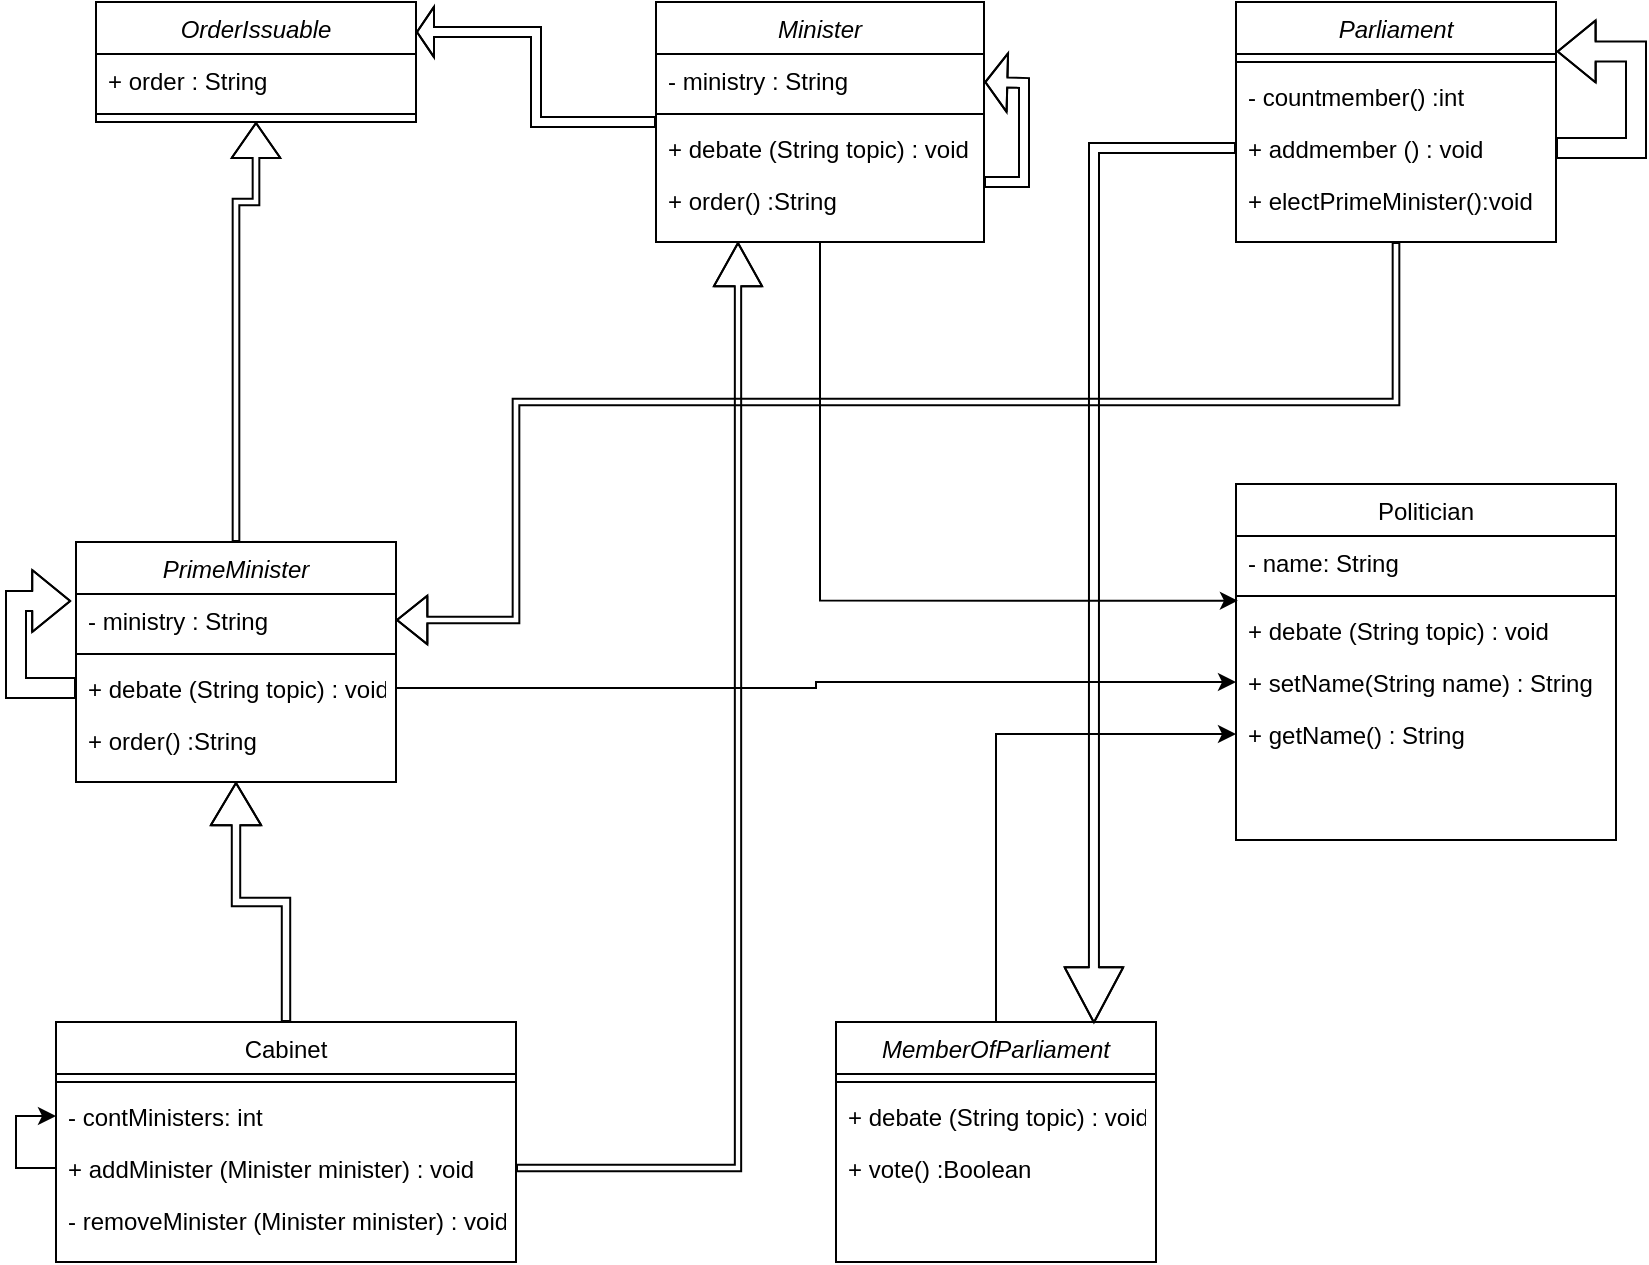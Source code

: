 <mxfile version="15.0.3" type="github">
  <diagram id="C5RBs43oDa-KdzZeNtuy" name="Page-1">
    <mxGraphModel dx="1345" dy="585" grid="1" gridSize="10" guides="1" tooltips="1" connect="1" arrows="1" fold="1" page="1" pageScale="1" pageWidth="827" pageHeight="1169" math="0" shadow="0">
      <root>
        <mxCell id="WIyWlLk6GJQsqaUBKTNV-0" />
        <mxCell id="WIyWlLk6GJQsqaUBKTNV-1" parent="WIyWlLk6GJQsqaUBKTNV-0" />
        <mxCell id="zkfFHV4jXpPFQw0GAbJ--0" value="Parliament" style="swimlane;fontStyle=2;align=center;verticalAlign=top;childLayout=stackLayout;horizontal=1;startSize=26;horizontalStack=0;resizeParent=1;resizeLast=0;collapsible=1;marginBottom=0;rounded=0;shadow=0;strokeWidth=1;" parent="WIyWlLk6GJQsqaUBKTNV-1" vertex="1">
          <mxGeometry x="620" y="40" width="160" height="120" as="geometry">
            <mxRectangle x="230" y="140" width="160" height="26" as="alternateBounds" />
          </mxGeometry>
        </mxCell>
        <mxCell id="zkfFHV4jXpPFQw0GAbJ--4" value="" style="line;html=1;strokeWidth=1;align=left;verticalAlign=middle;spacingTop=-1;spacingLeft=3;spacingRight=3;rotatable=0;labelPosition=right;points=[];portConstraint=eastwest;" parent="zkfFHV4jXpPFQw0GAbJ--0" vertex="1">
          <mxGeometry y="26" width="160" height="8" as="geometry" />
        </mxCell>
        <mxCell id="zkfFHV4jXpPFQw0GAbJ--5" value="- countmember() :int" style="text;align=left;verticalAlign=top;spacingLeft=4;spacingRight=4;overflow=hidden;rotatable=0;points=[[0,0.5],[1,0.5]];portConstraint=eastwest;" parent="zkfFHV4jXpPFQw0GAbJ--0" vertex="1">
          <mxGeometry y="34" width="160" height="26" as="geometry" />
        </mxCell>
        <mxCell id="QURcMpYa-ABvRb0TrEXG-56" style="edgeStyle=orthogonalEdgeStyle;shape=flexArrow;rounded=0;orthogonalLoop=1;jettySize=auto;html=1;exitX=1;exitY=0.5;exitDx=0;exitDy=0;entryX=1.002;entryY=0.206;entryDx=0;entryDy=0;entryPerimeter=0;" edge="1" parent="zkfFHV4jXpPFQw0GAbJ--0" source="QURcMpYa-ABvRb0TrEXG-1" target="zkfFHV4jXpPFQw0GAbJ--0">
          <mxGeometry relative="1" as="geometry">
            <Array as="points">
              <mxPoint x="200" y="73" />
              <mxPoint x="200" y="25" />
            </Array>
          </mxGeometry>
        </mxCell>
        <mxCell id="QURcMpYa-ABvRb0TrEXG-1" value="+ addmember () : void" style="text;align=left;verticalAlign=top;spacingLeft=4;spacingRight=4;overflow=hidden;rotatable=0;points=[[0,0.5],[1,0.5]];portConstraint=eastwest;" vertex="1" parent="zkfFHV4jXpPFQw0GAbJ--0">
          <mxGeometry y="60" width="160" height="26" as="geometry" />
        </mxCell>
        <mxCell id="QURcMpYa-ABvRb0TrEXG-2" value="+ electPrimeMinister():void " style="text;align=left;verticalAlign=top;spacingLeft=4;spacingRight=4;overflow=hidden;rotatable=0;points=[[0,0.5],[1,0.5]];portConstraint=eastwest;" vertex="1" parent="zkfFHV4jXpPFQw0GAbJ--0">
          <mxGeometry y="86" width="160" height="26" as="geometry" />
        </mxCell>
        <mxCell id="zkfFHV4jXpPFQw0GAbJ--13" value="Politician" style="swimlane;fontStyle=0;align=center;verticalAlign=top;childLayout=stackLayout;horizontal=1;startSize=26;horizontalStack=0;resizeParent=1;resizeLast=0;collapsible=1;marginBottom=0;rounded=0;shadow=0;strokeWidth=1;" parent="WIyWlLk6GJQsqaUBKTNV-1" vertex="1">
          <mxGeometry x="620" y="281" width="190" height="178" as="geometry">
            <mxRectangle x="340" y="380" width="170" height="26" as="alternateBounds" />
          </mxGeometry>
        </mxCell>
        <mxCell id="QURcMpYa-ABvRb0TrEXG-4" value="- name: String" style="text;align=left;verticalAlign=top;spacingLeft=4;spacingRight=4;overflow=hidden;rotatable=0;points=[[0,0.5],[1,0.5]];portConstraint=eastwest;" vertex="1" parent="zkfFHV4jXpPFQw0GAbJ--13">
          <mxGeometry y="26" width="190" height="26" as="geometry" />
        </mxCell>
        <mxCell id="zkfFHV4jXpPFQw0GAbJ--15" value="" style="line;html=1;strokeWidth=1;align=left;verticalAlign=middle;spacingTop=-1;spacingLeft=3;spacingRight=3;rotatable=0;labelPosition=right;points=[];portConstraint=eastwest;" parent="zkfFHV4jXpPFQw0GAbJ--13" vertex="1">
          <mxGeometry y="52" width="190" height="8" as="geometry" />
        </mxCell>
        <mxCell id="QURcMpYa-ABvRb0TrEXG-3" value="+ debate (String topic) : void" style="text;align=left;verticalAlign=top;spacingLeft=4;spacingRight=4;overflow=hidden;rotatable=0;points=[[0,0.5],[1,0.5]];portConstraint=eastwest;" vertex="1" parent="zkfFHV4jXpPFQw0GAbJ--13">
          <mxGeometry y="60" width="190" height="26" as="geometry" />
        </mxCell>
        <mxCell id="QURcMpYa-ABvRb0TrEXG-6" value="+ setName(String name) : String" style="text;align=left;verticalAlign=top;spacingLeft=4;spacingRight=4;overflow=hidden;rotatable=0;points=[[0,0.5],[1,0.5]];portConstraint=eastwest;" vertex="1" parent="zkfFHV4jXpPFQw0GAbJ--13">
          <mxGeometry y="86" width="190" height="26" as="geometry" />
        </mxCell>
        <mxCell id="QURcMpYa-ABvRb0TrEXG-5" value="+ getName() : String" style="text;align=left;verticalAlign=top;spacingLeft=4;spacingRight=4;overflow=hidden;rotatable=0;points=[[0,0.5],[1,0.5]];portConstraint=eastwest;" vertex="1" parent="zkfFHV4jXpPFQw0GAbJ--13">
          <mxGeometry y="112" width="190" height="26" as="geometry" />
        </mxCell>
        <mxCell id="QURcMpYa-ABvRb0TrEXG-52" style="edgeStyle=orthogonalEdgeStyle;rounded=0;orthogonalLoop=1;jettySize=auto;html=1;entryX=0.5;entryY=1;entryDx=0;entryDy=0;shape=flexArrow;width=4.211;endSize=6.716;" edge="1" parent="WIyWlLk6GJQsqaUBKTNV-1" source="QURcMpYa-ABvRb0TrEXG-7" target="QURcMpYa-ABvRb0TrEXG-25">
          <mxGeometry relative="1" as="geometry" />
        </mxCell>
        <mxCell id="QURcMpYa-ABvRb0TrEXG-7" value="Cabinet" style="swimlane;fontStyle=0;align=center;verticalAlign=top;childLayout=stackLayout;horizontal=1;startSize=26;horizontalStack=0;resizeParent=1;resizeLast=0;collapsible=1;marginBottom=0;rounded=0;shadow=0;strokeWidth=1;" vertex="1" parent="WIyWlLk6GJQsqaUBKTNV-1">
          <mxGeometry x="30" y="550" width="230" height="120" as="geometry">
            <mxRectangle x="340" y="380" width="170" height="26" as="alternateBounds" />
          </mxGeometry>
        </mxCell>
        <mxCell id="QURcMpYa-ABvRb0TrEXG-9" value="" style="line;html=1;strokeWidth=1;align=left;verticalAlign=middle;spacingTop=-1;spacingLeft=3;spacingRight=3;rotatable=0;labelPosition=right;points=[];portConstraint=eastwest;" vertex="1" parent="QURcMpYa-ABvRb0TrEXG-7">
          <mxGeometry y="26" width="230" height="8" as="geometry" />
        </mxCell>
        <mxCell id="QURcMpYa-ABvRb0TrEXG-10" value="- contMinisters: int" style="text;align=left;verticalAlign=top;spacingLeft=4;spacingRight=4;overflow=hidden;rotatable=0;points=[[0,0.5],[1,0.5]];portConstraint=eastwest;" vertex="1" parent="QURcMpYa-ABvRb0TrEXG-7">
          <mxGeometry y="34" width="230" height="26" as="geometry" />
        </mxCell>
        <mxCell id="QURcMpYa-ABvRb0TrEXG-51" style="edgeStyle=orthogonalEdgeStyle;rounded=0;orthogonalLoop=1;jettySize=auto;html=1;entryX=0;entryY=0.5;entryDx=0;entryDy=0;" edge="1" parent="QURcMpYa-ABvRb0TrEXG-7" source="QURcMpYa-ABvRb0TrEXG-11" target="QURcMpYa-ABvRb0TrEXG-10">
          <mxGeometry relative="1" as="geometry" />
        </mxCell>
        <mxCell id="QURcMpYa-ABvRb0TrEXG-11" value="+ addMinister (Minister minister) : void" style="text;align=left;verticalAlign=top;spacingLeft=4;spacingRight=4;overflow=hidden;rotatable=0;points=[[0,0.5],[1,0.5]];portConstraint=eastwest;" vertex="1" parent="QURcMpYa-ABvRb0TrEXG-7">
          <mxGeometry y="60" width="230" height="26" as="geometry" />
        </mxCell>
        <mxCell id="QURcMpYa-ABvRb0TrEXG-12" value="- removeMinister (Minister minister) : void" style="text;align=left;verticalAlign=top;spacingLeft=4;spacingRight=4;overflow=hidden;rotatable=0;points=[[0,0.5],[1,0.5]];portConstraint=eastwest;" vertex="1" parent="QURcMpYa-ABvRb0TrEXG-7">
          <mxGeometry y="86" width="230" height="26" as="geometry" />
        </mxCell>
        <mxCell id="QURcMpYa-ABvRb0TrEXG-50" style="edgeStyle=orthogonalEdgeStyle;rounded=0;orthogonalLoop=1;jettySize=auto;html=1;exitX=0.5;exitY=0;exitDx=0;exitDy=0;entryX=0;entryY=0.5;entryDx=0;entryDy=0;" edge="1" parent="WIyWlLk6GJQsqaUBKTNV-1" source="QURcMpYa-ABvRb0TrEXG-14" target="QURcMpYa-ABvRb0TrEXG-5">
          <mxGeometry relative="1" as="geometry" />
        </mxCell>
        <mxCell id="QURcMpYa-ABvRb0TrEXG-14" value="MemberOfParliament" style="swimlane;fontStyle=2;align=center;verticalAlign=top;childLayout=stackLayout;horizontal=1;startSize=26;horizontalStack=0;resizeParent=1;resizeLast=0;collapsible=1;marginBottom=0;rounded=0;shadow=0;strokeWidth=1;" vertex="1" parent="WIyWlLk6GJQsqaUBKTNV-1">
          <mxGeometry x="420" y="550" width="160" height="120" as="geometry">
            <mxRectangle x="230" y="140" width="160" height="26" as="alternateBounds" />
          </mxGeometry>
        </mxCell>
        <mxCell id="QURcMpYa-ABvRb0TrEXG-15" value="" style="line;html=1;strokeWidth=1;align=left;verticalAlign=middle;spacingTop=-1;spacingLeft=3;spacingRight=3;rotatable=0;labelPosition=right;points=[];portConstraint=eastwest;" vertex="1" parent="QURcMpYa-ABvRb0TrEXG-14">
          <mxGeometry y="26" width="160" height="8" as="geometry" />
        </mxCell>
        <mxCell id="QURcMpYa-ABvRb0TrEXG-17" value="+ debate (String topic) : void" style="text;align=left;verticalAlign=top;spacingLeft=4;spacingRight=4;overflow=hidden;rotatable=0;points=[[0,0.5],[1,0.5]];portConstraint=eastwest;" vertex="1" parent="QURcMpYa-ABvRb0TrEXG-14">
          <mxGeometry y="34" width="160" height="26" as="geometry" />
        </mxCell>
        <mxCell id="QURcMpYa-ABvRb0TrEXG-16" value="+ vote() :Boolean" style="text;align=left;verticalAlign=top;spacingLeft=4;spacingRight=4;overflow=hidden;rotatable=0;points=[[0,0.5],[1,0.5]];portConstraint=eastwest;" vertex="1" parent="QURcMpYa-ABvRb0TrEXG-14">
          <mxGeometry y="60" width="160" height="26" as="geometry" />
        </mxCell>
        <mxCell id="QURcMpYa-ABvRb0TrEXG-47" style="edgeStyle=orthogonalEdgeStyle;rounded=0;orthogonalLoop=1;jettySize=auto;html=1;entryX=1;entryY=0.25;entryDx=0;entryDy=0;shape=flexArrow;endWidth=19.167;endSize=2.5;width=5;" edge="1" parent="WIyWlLk6GJQsqaUBKTNV-1" source="QURcMpYa-ABvRb0TrEXG-19" target="QURcMpYa-ABvRb0TrEXG-35">
          <mxGeometry relative="1" as="geometry" />
        </mxCell>
        <mxCell id="QURcMpYa-ABvRb0TrEXG-48" style="edgeStyle=orthogonalEdgeStyle;shape=flexArrow;rounded=0;orthogonalLoop=1;jettySize=auto;html=1;exitX=1;exitY=0.75;exitDx=0;exitDy=0;endWidth=23.333;endSize=3.333;width=5;" edge="1" parent="WIyWlLk6GJQsqaUBKTNV-1" source="QURcMpYa-ABvRb0TrEXG-19">
          <mxGeometry relative="1" as="geometry">
            <mxPoint x="494.167" y="80" as="targetPoint" />
          </mxGeometry>
        </mxCell>
        <mxCell id="QURcMpYa-ABvRb0TrEXG-49" style="edgeStyle=orthogonalEdgeStyle;rounded=0;orthogonalLoop=1;jettySize=auto;html=1;exitX=0.5;exitY=1;exitDx=0;exitDy=0;entryX=0.005;entryY=0.792;entryDx=0;entryDy=0;entryPerimeter=0;" edge="1" parent="WIyWlLk6GJQsqaUBKTNV-1" source="QURcMpYa-ABvRb0TrEXG-19" target="zkfFHV4jXpPFQw0GAbJ--15">
          <mxGeometry relative="1" as="geometry" />
        </mxCell>
        <mxCell id="QURcMpYa-ABvRb0TrEXG-19" value="Minister" style="swimlane;fontStyle=2;align=center;verticalAlign=top;childLayout=stackLayout;horizontal=1;startSize=26;horizontalStack=0;resizeParent=1;resizeLast=0;collapsible=1;marginBottom=0;rounded=0;shadow=0;strokeWidth=1;" vertex="1" parent="WIyWlLk6GJQsqaUBKTNV-1">
          <mxGeometry x="330" y="40" width="164" height="120" as="geometry">
            <mxRectangle x="230" y="140" width="160" height="26" as="alternateBounds" />
          </mxGeometry>
        </mxCell>
        <mxCell id="QURcMpYa-ABvRb0TrEXG-23" value="- ministry : String" style="text;align=left;verticalAlign=top;spacingLeft=4;spacingRight=4;overflow=hidden;rotatable=0;points=[[0,0.5],[1,0.5]];portConstraint=eastwest;" vertex="1" parent="QURcMpYa-ABvRb0TrEXG-19">
          <mxGeometry y="26" width="164" height="26" as="geometry" />
        </mxCell>
        <mxCell id="QURcMpYa-ABvRb0TrEXG-20" value="" style="line;html=1;strokeWidth=1;align=left;verticalAlign=middle;spacingTop=-1;spacingLeft=3;spacingRight=3;rotatable=0;labelPosition=right;points=[];portConstraint=eastwest;" vertex="1" parent="QURcMpYa-ABvRb0TrEXG-19">
          <mxGeometry y="52" width="164" height="8" as="geometry" />
        </mxCell>
        <mxCell id="QURcMpYa-ABvRb0TrEXG-21" value="+ debate (String topic) : void" style="text;align=left;verticalAlign=top;spacingLeft=4;spacingRight=4;overflow=hidden;rotatable=0;points=[[0,0.5],[1,0.5]];portConstraint=eastwest;" vertex="1" parent="QURcMpYa-ABvRb0TrEXG-19">
          <mxGeometry y="60" width="164" height="26" as="geometry" />
        </mxCell>
        <mxCell id="QURcMpYa-ABvRb0TrEXG-22" value="+ order() :String" style="text;align=left;verticalAlign=top;spacingLeft=4;spacingRight=4;overflow=hidden;rotatable=0;points=[[0,0.5],[1,0.5]];portConstraint=eastwest;" vertex="1" parent="QURcMpYa-ABvRb0TrEXG-19">
          <mxGeometry y="86" width="164" height="26" as="geometry" />
        </mxCell>
        <mxCell id="QURcMpYa-ABvRb0TrEXG-25" value="PrimeMinister" style="swimlane;fontStyle=2;align=center;verticalAlign=top;childLayout=stackLayout;horizontal=1;startSize=26;horizontalStack=0;resizeParent=1;resizeLast=0;collapsible=1;marginBottom=0;rounded=0;shadow=0;strokeWidth=1;" vertex="1" parent="WIyWlLk6GJQsqaUBKTNV-1">
          <mxGeometry x="40" y="310" width="160" height="120" as="geometry">
            <mxRectangle x="230" y="140" width="160" height="26" as="alternateBounds" />
          </mxGeometry>
        </mxCell>
        <mxCell id="QURcMpYa-ABvRb0TrEXG-26" value="- ministry : String" style="text;align=left;verticalAlign=top;spacingLeft=4;spacingRight=4;overflow=hidden;rotatable=0;points=[[0,0.5],[1,0.5]];portConstraint=eastwest;" vertex="1" parent="QURcMpYa-ABvRb0TrEXG-25">
          <mxGeometry y="26" width="160" height="26" as="geometry" />
        </mxCell>
        <mxCell id="QURcMpYa-ABvRb0TrEXG-27" value="" style="line;html=1;strokeWidth=1;align=left;verticalAlign=middle;spacingTop=-1;spacingLeft=3;spacingRight=3;rotatable=0;labelPosition=right;points=[];portConstraint=eastwest;" vertex="1" parent="QURcMpYa-ABvRb0TrEXG-25">
          <mxGeometry y="52" width="160" height="8" as="geometry" />
        </mxCell>
        <mxCell id="QURcMpYa-ABvRb0TrEXG-28" value="+ debate (String topic) : void" style="text;align=left;verticalAlign=top;spacingLeft=4;spacingRight=4;overflow=hidden;rotatable=0;points=[[0,0.5],[1,0.5]];portConstraint=eastwest;" vertex="1" parent="QURcMpYa-ABvRb0TrEXG-25">
          <mxGeometry y="60" width="160" height="26" as="geometry" />
        </mxCell>
        <mxCell id="QURcMpYa-ABvRb0TrEXG-29" value="+ order() :String" style="text;align=left;verticalAlign=top;spacingLeft=4;spacingRight=4;overflow=hidden;rotatable=0;points=[[0,0.5],[1,0.5]];portConstraint=eastwest;" vertex="1" parent="QURcMpYa-ABvRb0TrEXG-25">
          <mxGeometry y="86" width="160" height="26" as="geometry" />
        </mxCell>
        <mxCell id="QURcMpYa-ABvRb0TrEXG-43" style="edgeStyle=orthogonalEdgeStyle;rounded=0;orthogonalLoop=1;jettySize=auto;html=1;exitX=0;exitY=0.5;exitDx=0;exitDy=0;entryX=-0.015;entryY=0.135;entryDx=0;entryDy=0;entryPerimeter=0;shape=flexArrow;" edge="1" parent="QURcMpYa-ABvRb0TrEXG-25" source="QURcMpYa-ABvRb0TrEXG-28" target="QURcMpYa-ABvRb0TrEXG-26">
          <mxGeometry relative="1" as="geometry">
            <mxPoint x="-30" y="40" as="targetPoint" />
            <Array as="points">
              <mxPoint x="-30" y="73" />
              <mxPoint x="-30" y="30" />
            </Array>
          </mxGeometry>
        </mxCell>
        <mxCell id="QURcMpYa-ABvRb0TrEXG-35" value="OrderIssuable" style="swimlane;fontStyle=2;align=center;verticalAlign=top;childLayout=stackLayout;horizontal=1;startSize=26;horizontalStack=0;resizeParent=1;resizeLast=0;collapsible=1;marginBottom=0;rounded=0;shadow=0;strokeWidth=1;" vertex="1" parent="WIyWlLk6GJQsqaUBKTNV-1">
          <mxGeometry x="50" y="40" width="160" height="60" as="geometry">
            <mxRectangle x="230" y="140" width="160" height="26" as="alternateBounds" />
          </mxGeometry>
        </mxCell>
        <mxCell id="QURcMpYa-ABvRb0TrEXG-39" value="+ order : String" style="text;align=left;verticalAlign=top;spacingLeft=4;spacingRight=4;overflow=hidden;rotatable=0;points=[[0,0.5],[1,0.5]];portConstraint=eastwest;" vertex="1" parent="QURcMpYa-ABvRb0TrEXG-35">
          <mxGeometry y="26" width="160" height="26" as="geometry" />
        </mxCell>
        <mxCell id="QURcMpYa-ABvRb0TrEXG-36" value="" style="line;html=1;strokeWidth=1;align=left;verticalAlign=middle;spacingTop=-1;spacingLeft=3;spacingRight=3;rotatable=0;labelPosition=right;points=[];portConstraint=eastwest;" vertex="1" parent="QURcMpYa-ABvRb0TrEXG-35">
          <mxGeometry y="52" width="160" height="8" as="geometry" />
        </mxCell>
        <mxCell id="QURcMpYa-ABvRb0TrEXG-41" style="edgeStyle=orthogonalEdgeStyle;rounded=0;orthogonalLoop=1;jettySize=auto;html=1;exitX=0.5;exitY=0;exitDx=0;exitDy=0;shape=flexArrow;width=3.333;endSize=5.5;" edge="1" parent="WIyWlLk6GJQsqaUBKTNV-1" source="QURcMpYa-ABvRb0TrEXG-25">
          <mxGeometry relative="1" as="geometry">
            <mxPoint x="130" y="100" as="targetPoint" />
            <Array as="points">
              <mxPoint x="120" y="140" />
              <mxPoint x="130" y="140" />
            </Array>
          </mxGeometry>
        </mxCell>
        <mxCell id="QURcMpYa-ABvRb0TrEXG-42" style="edgeStyle=orthogonalEdgeStyle;rounded=0;orthogonalLoop=1;jettySize=auto;html=1;exitX=1;exitY=0.5;exitDx=0;exitDy=0;entryX=0;entryY=0.5;entryDx=0;entryDy=0;" edge="1" parent="WIyWlLk6GJQsqaUBKTNV-1" source="QURcMpYa-ABvRb0TrEXG-28" target="QURcMpYa-ABvRb0TrEXG-6">
          <mxGeometry relative="1" as="geometry">
            <Array as="points">
              <mxPoint x="410" y="383" />
              <mxPoint x="410" y="380" />
            </Array>
          </mxGeometry>
        </mxCell>
        <mxCell id="QURcMpYa-ABvRb0TrEXG-53" style="edgeStyle=orthogonalEdgeStyle;shape=flexArrow;rounded=0;orthogonalLoop=1;jettySize=auto;html=1;exitX=1;exitY=0.5;exitDx=0;exitDy=0;entryX=0.25;entryY=1;entryDx=0;entryDy=0;width=3.158;endSize=6.895;" edge="1" parent="WIyWlLk6GJQsqaUBKTNV-1" source="QURcMpYa-ABvRb0TrEXG-11" target="QURcMpYa-ABvRb0TrEXG-19">
          <mxGeometry relative="1" as="geometry" />
        </mxCell>
        <mxCell id="QURcMpYa-ABvRb0TrEXG-54" style="edgeStyle=orthogonalEdgeStyle;shape=flexArrow;rounded=0;orthogonalLoop=1;jettySize=auto;html=1;entryX=1;entryY=0.5;entryDx=0;entryDy=0;width=3.333;endSize=4.725;" edge="1" parent="WIyWlLk6GJQsqaUBKTNV-1" target="QURcMpYa-ABvRb0TrEXG-26">
          <mxGeometry relative="1" as="geometry">
            <mxPoint x="700" y="160" as="sourcePoint" />
            <Array as="points">
              <mxPoint x="700" y="240" />
              <mxPoint x="260" y="240" />
              <mxPoint x="260" y="349" />
            </Array>
          </mxGeometry>
        </mxCell>
        <mxCell id="QURcMpYa-ABvRb0TrEXG-55" style="edgeStyle=orthogonalEdgeStyle;shape=flexArrow;rounded=0;orthogonalLoop=1;jettySize=auto;html=1;entryX=0.806;entryY=0.006;entryDx=0;entryDy=0;entryPerimeter=0;endWidth=23.333;endSize=8.85;width=5;" edge="1" parent="WIyWlLk6GJQsqaUBKTNV-1" source="QURcMpYa-ABvRb0TrEXG-1" target="QURcMpYa-ABvRb0TrEXG-14">
          <mxGeometry relative="1" as="geometry" />
        </mxCell>
      </root>
    </mxGraphModel>
  </diagram>
</mxfile>
